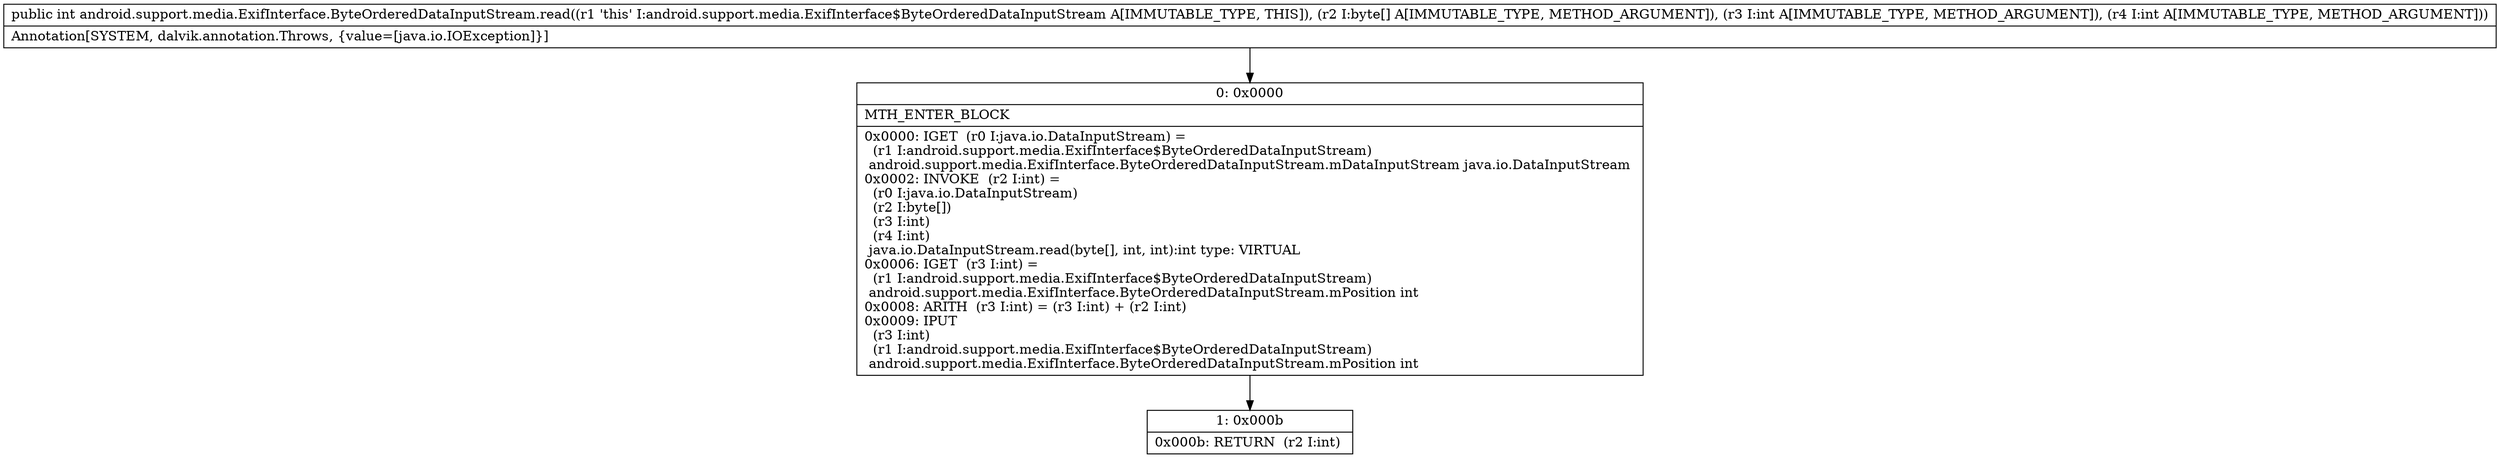 digraph "CFG forandroid.support.media.ExifInterface.ByteOrderedDataInputStream.read([BII)I" {
Node_0 [shape=record,label="{0\:\ 0x0000|MTH_ENTER_BLOCK\l|0x0000: IGET  (r0 I:java.io.DataInputStream) = \l  (r1 I:android.support.media.ExifInterface$ByteOrderedDataInputStream)\l android.support.media.ExifInterface.ByteOrderedDataInputStream.mDataInputStream java.io.DataInputStream \l0x0002: INVOKE  (r2 I:int) = \l  (r0 I:java.io.DataInputStream)\l  (r2 I:byte[])\l  (r3 I:int)\l  (r4 I:int)\l java.io.DataInputStream.read(byte[], int, int):int type: VIRTUAL \l0x0006: IGET  (r3 I:int) = \l  (r1 I:android.support.media.ExifInterface$ByteOrderedDataInputStream)\l android.support.media.ExifInterface.ByteOrderedDataInputStream.mPosition int \l0x0008: ARITH  (r3 I:int) = (r3 I:int) + (r2 I:int) \l0x0009: IPUT  \l  (r3 I:int)\l  (r1 I:android.support.media.ExifInterface$ByteOrderedDataInputStream)\l android.support.media.ExifInterface.ByteOrderedDataInputStream.mPosition int \l}"];
Node_1 [shape=record,label="{1\:\ 0x000b|0x000b: RETURN  (r2 I:int) \l}"];
MethodNode[shape=record,label="{public int android.support.media.ExifInterface.ByteOrderedDataInputStream.read((r1 'this' I:android.support.media.ExifInterface$ByteOrderedDataInputStream A[IMMUTABLE_TYPE, THIS]), (r2 I:byte[] A[IMMUTABLE_TYPE, METHOD_ARGUMENT]), (r3 I:int A[IMMUTABLE_TYPE, METHOD_ARGUMENT]), (r4 I:int A[IMMUTABLE_TYPE, METHOD_ARGUMENT]))  | Annotation[SYSTEM, dalvik.annotation.Throws, \{value=[java.io.IOException]\}]\l}"];
MethodNode -> Node_0;
Node_0 -> Node_1;
}

